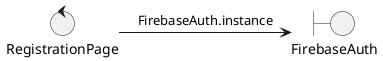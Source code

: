 @startuml
control RegistrationPage
boundary FirebaseAuth

(RegistrationPage) -> (FirebaseAuth): FirebaseAuth.instance

@enduml
